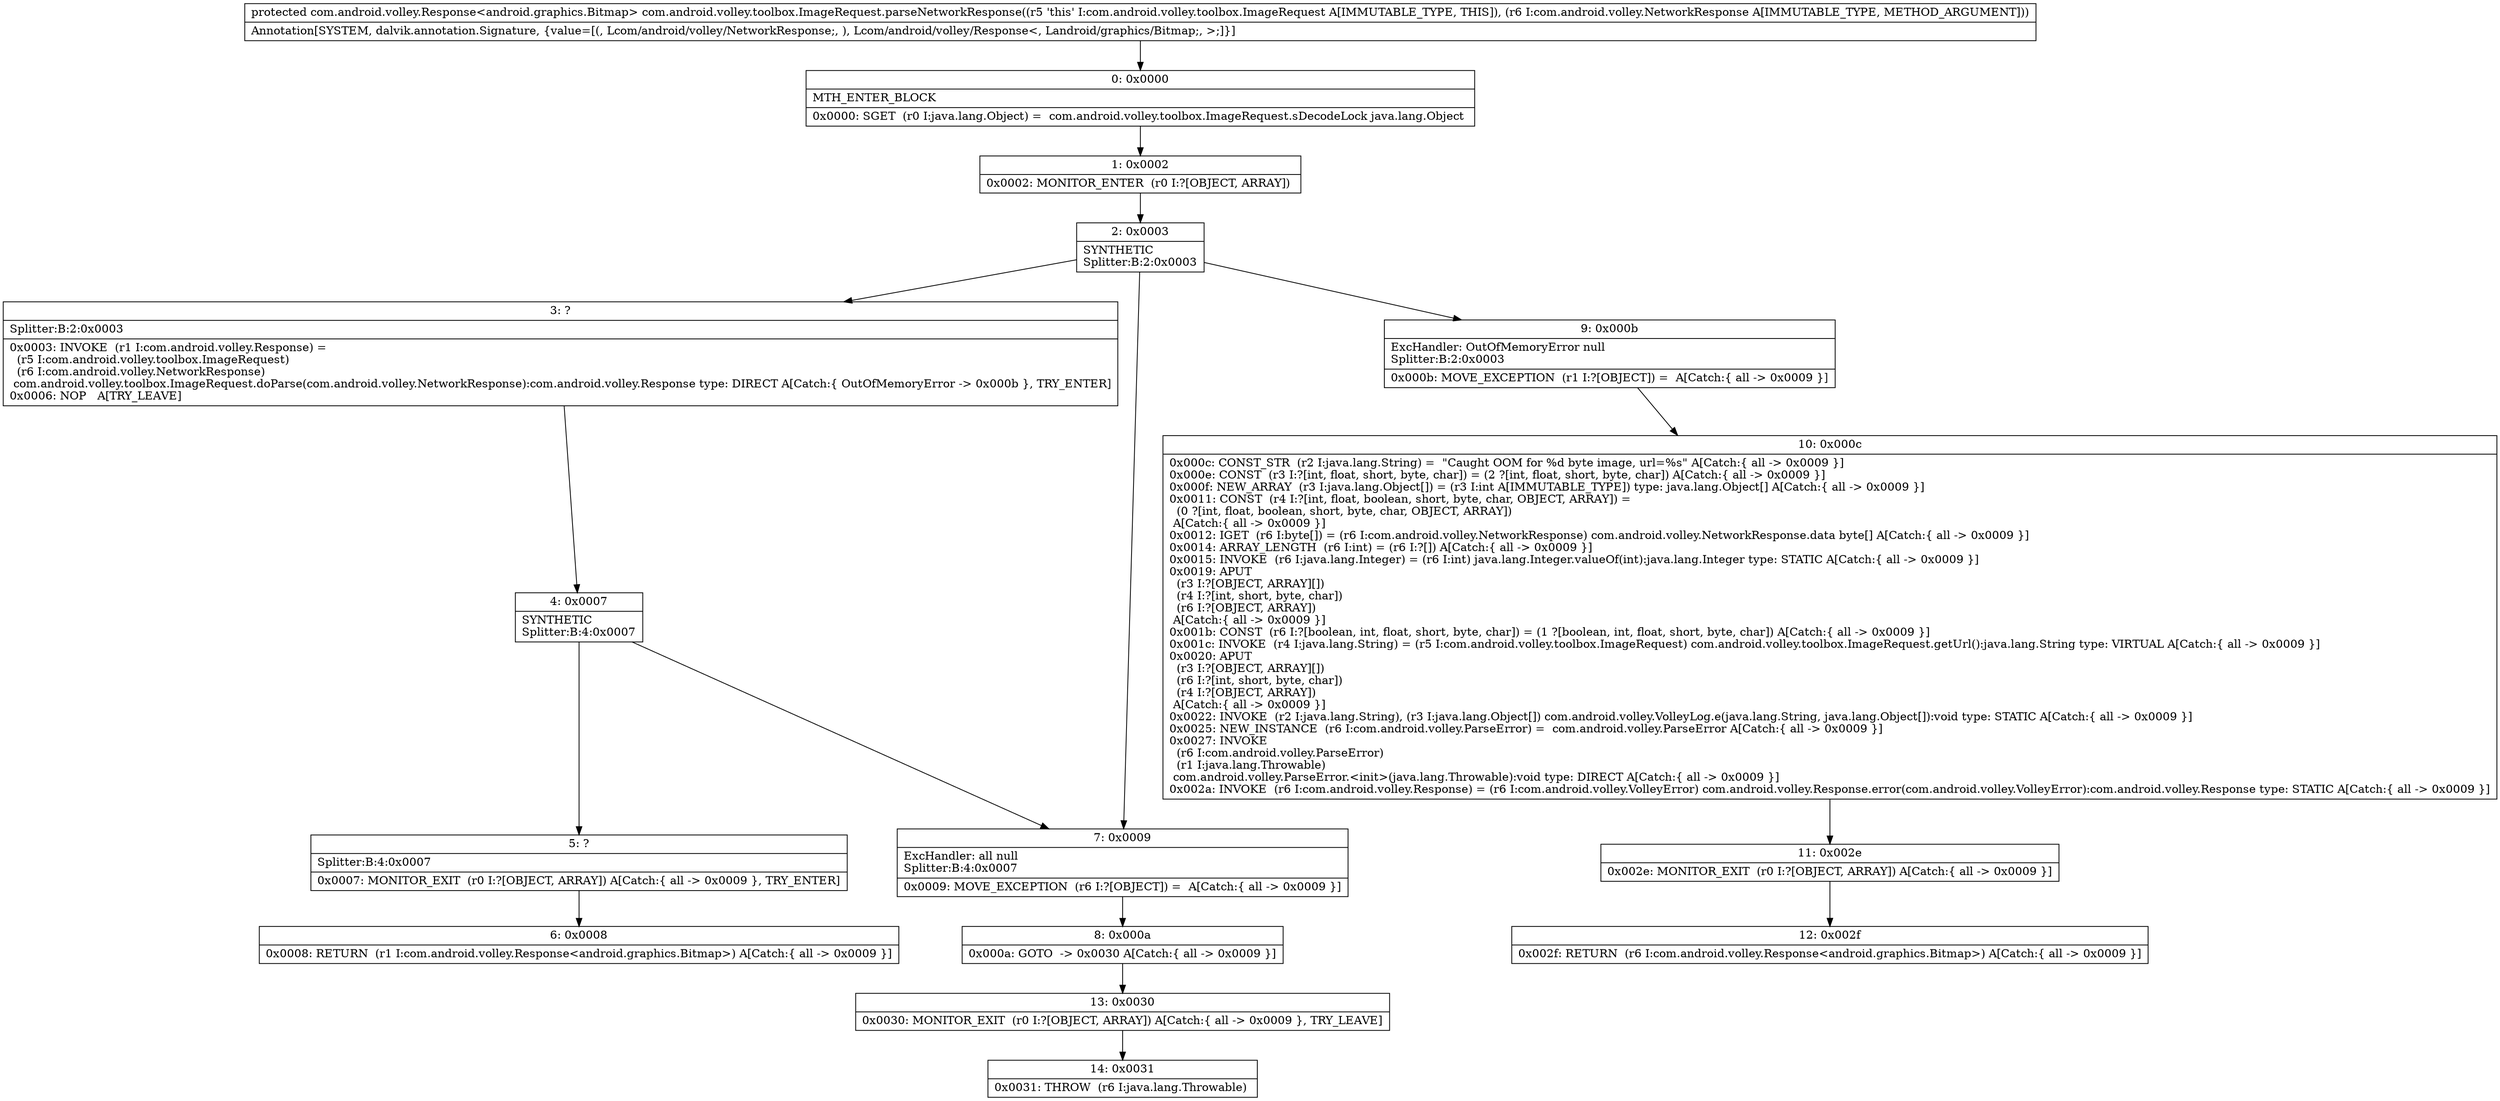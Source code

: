 digraph "CFG forcom.android.volley.toolbox.ImageRequest.parseNetworkResponse(Lcom\/android\/volley\/NetworkResponse;)Lcom\/android\/volley\/Response;" {
Node_0 [shape=record,label="{0\:\ 0x0000|MTH_ENTER_BLOCK\l|0x0000: SGET  (r0 I:java.lang.Object) =  com.android.volley.toolbox.ImageRequest.sDecodeLock java.lang.Object \l}"];
Node_1 [shape=record,label="{1\:\ 0x0002|0x0002: MONITOR_ENTER  (r0 I:?[OBJECT, ARRAY]) \l}"];
Node_2 [shape=record,label="{2\:\ 0x0003|SYNTHETIC\lSplitter:B:2:0x0003\l}"];
Node_3 [shape=record,label="{3\:\ ?|Splitter:B:2:0x0003\l|0x0003: INVOKE  (r1 I:com.android.volley.Response) = \l  (r5 I:com.android.volley.toolbox.ImageRequest)\l  (r6 I:com.android.volley.NetworkResponse)\l com.android.volley.toolbox.ImageRequest.doParse(com.android.volley.NetworkResponse):com.android.volley.Response type: DIRECT A[Catch:\{ OutOfMemoryError \-\> 0x000b \}, TRY_ENTER]\l0x0006: NOP   A[TRY_LEAVE]\l}"];
Node_4 [shape=record,label="{4\:\ 0x0007|SYNTHETIC\lSplitter:B:4:0x0007\l}"];
Node_5 [shape=record,label="{5\:\ ?|Splitter:B:4:0x0007\l|0x0007: MONITOR_EXIT  (r0 I:?[OBJECT, ARRAY]) A[Catch:\{ all \-\> 0x0009 \}, TRY_ENTER]\l}"];
Node_6 [shape=record,label="{6\:\ 0x0008|0x0008: RETURN  (r1 I:com.android.volley.Response\<android.graphics.Bitmap\>) A[Catch:\{ all \-\> 0x0009 \}]\l}"];
Node_7 [shape=record,label="{7\:\ 0x0009|ExcHandler: all null\lSplitter:B:4:0x0007\l|0x0009: MOVE_EXCEPTION  (r6 I:?[OBJECT]) =  A[Catch:\{ all \-\> 0x0009 \}]\l}"];
Node_8 [shape=record,label="{8\:\ 0x000a|0x000a: GOTO  \-\> 0x0030 A[Catch:\{ all \-\> 0x0009 \}]\l}"];
Node_9 [shape=record,label="{9\:\ 0x000b|ExcHandler: OutOfMemoryError null\lSplitter:B:2:0x0003\l|0x000b: MOVE_EXCEPTION  (r1 I:?[OBJECT]) =  A[Catch:\{ all \-\> 0x0009 \}]\l}"];
Node_10 [shape=record,label="{10\:\ 0x000c|0x000c: CONST_STR  (r2 I:java.lang.String) =  \"Caught OOM for %d byte image, url=%s\" A[Catch:\{ all \-\> 0x0009 \}]\l0x000e: CONST  (r3 I:?[int, float, short, byte, char]) = (2 ?[int, float, short, byte, char]) A[Catch:\{ all \-\> 0x0009 \}]\l0x000f: NEW_ARRAY  (r3 I:java.lang.Object[]) = (r3 I:int A[IMMUTABLE_TYPE]) type: java.lang.Object[] A[Catch:\{ all \-\> 0x0009 \}]\l0x0011: CONST  (r4 I:?[int, float, boolean, short, byte, char, OBJECT, ARRAY]) = \l  (0 ?[int, float, boolean, short, byte, char, OBJECT, ARRAY])\l A[Catch:\{ all \-\> 0x0009 \}]\l0x0012: IGET  (r6 I:byte[]) = (r6 I:com.android.volley.NetworkResponse) com.android.volley.NetworkResponse.data byte[] A[Catch:\{ all \-\> 0x0009 \}]\l0x0014: ARRAY_LENGTH  (r6 I:int) = (r6 I:?[]) A[Catch:\{ all \-\> 0x0009 \}]\l0x0015: INVOKE  (r6 I:java.lang.Integer) = (r6 I:int) java.lang.Integer.valueOf(int):java.lang.Integer type: STATIC A[Catch:\{ all \-\> 0x0009 \}]\l0x0019: APUT  \l  (r3 I:?[OBJECT, ARRAY][])\l  (r4 I:?[int, short, byte, char])\l  (r6 I:?[OBJECT, ARRAY])\l A[Catch:\{ all \-\> 0x0009 \}]\l0x001b: CONST  (r6 I:?[boolean, int, float, short, byte, char]) = (1 ?[boolean, int, float, short, byte, char]) A[Catch:\{ all \-\> 0x0009 \}]\l0x001c: INVOKE  (r4 I:java.lang.String) = (r5 I:com.android.volley.toolbox.ImageRequest) com.android.volley.toolbox.ImageRequest.getUrl():java.lang.String type: VIRTUAL A[Catch:\{ all \-\> 0x0009 \}]\l0x0020: APUT  \l  (r3 I:?[OBJECT, ARRAY][])\l  (r6 I:?[int, short, byte, char])\l  (r4 I:?[OBJECT, ARRAY])\l A[Catch:\{ all \-\> 0x0009 \}]\l0x0022: INVOKE  (r2 I:java.lang.String), (r3 I:java.lang.Object[]) com.android.volley.VolleyLog.e(java.lang.String, java.lang.Object[]):void type: STATIC A[Catch:\{ all \-\> 0x0009 \}]\l0x0025: NEW_INSTANCE  (r6 I:com.android.volley.ParseError) =  com.android.volley.ParseError A[Catch:\{ all \-\> 0x0009 \}]\l0x0027: INVOKE  \l  (r6 I:com.android.volley.ParseError)\l  (r1 I:java.lang.Throwable)\l com.android.volley.ParseError.\<init\>(java.lang.Throwable):void type: DIRECT A[Catch:\{ all \-\> 0x0009 \}]\l0x002a: INVOKE  (r6 I:com.android.volley.Response) = (r6 I:com.android.volley.VolleyError) com.android.volley.Response.error(com.android.volley.VolleyError):com.android.volley.Response type: STATIC A[Catch:\{ all \-\> 0x0009 \}]\l}"];
Node_11 [shape=record,label="{11\:\ 0x002e|0x002e: MONITOR_EXIT  (r0 I:?[OBJECT, ARRAY]) A[Catch:\{ all \-\> 0x0009 \}]\l}"];
Node_12 [shape=record,label="{12\:\ 0x002f|0x002f: RETURN  (r6 I:com.android.volley.Response\<android.graphics.Bitmap\>) A[Catch:\{ all \-\> 0x0009 \}]\l}"];
Node_13 [shape=record,label="{13\:\ 0x0030|0x0030: MONITOR_EXIT  (r0 I:?[OBJECT, ARRAY]) A[Catch:\{ all \-\> 0x0009 \}, TRY_LEAVE]\l}"];
Node_14 [shape=record,label="{14\:\ 0x0031|0x0031: THROW  (r6 I:java.lang.Throwable) \l}"];
MethodNode[shape=record,label="{protected com.android.volley.Response\<android.graphics.Bitmap\> com.android.volley.toolbox.ImageRequest.parseNetworkResponse((r5 'this' I:com.android.volley.toolbox.ImageRequest A[IMMUTABLE_TYPE, THIS]), (r6 I:com.android.volley.NetworkResponse A[IMMUTABLE_TYPE, METHOD_ARGUMENT]))  | Annotation[SYSTEM, dalvik.annotation.Signature, \{value=[(, Lcom\/android\/volley\/NetworkResponse;, ), Lcom\/android\/volley\/Response\<, Landroid\/graphics\/Bitmap;, \>;]\}]\l}"];
MethodNode -> Node_0;
Node_0 -> Node_1;
Node_1 -> Node_2;
Node_2 -> Node_3;
Node_2 -> Node_9;
Node_2 -> Node_7;
Node_3 -> Node_4;
Node_4 -> Node_5;
Node_4 -> Node_7;
Node_5 -> Node_6;
Node_7 -> Node_8;
Node_8 -> Node_13;
Node_9 -> Node_10;
Node_10 -> Node_11;
Node_11 -> Node_12;
Node_13 -> Node_14;
}

